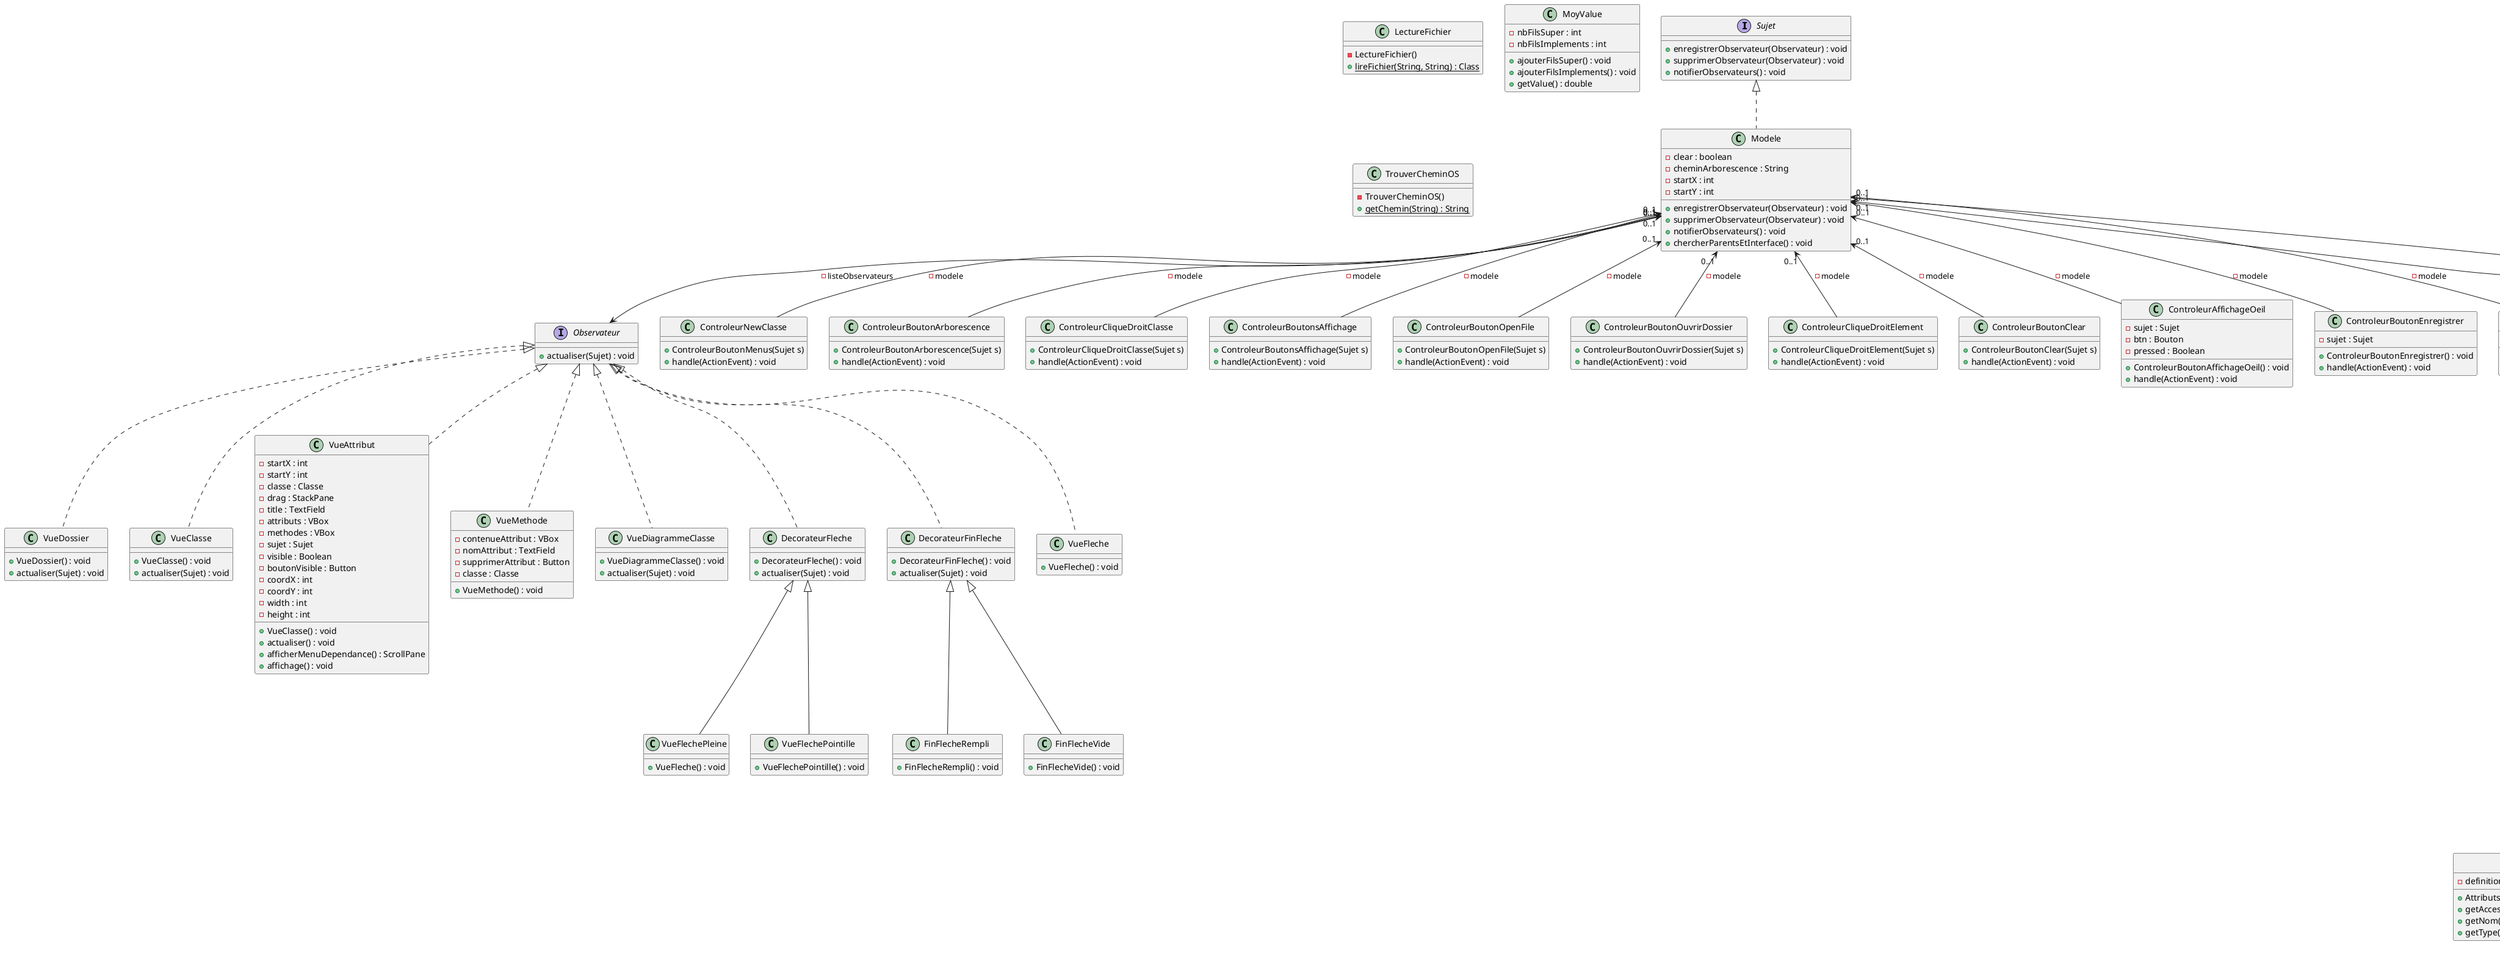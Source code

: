 @startuml Diagramme
Interface Sujet
{
    + enregistrerObservateur(Observateur) : void
    + supprimerObservateur(Observateur) : void
    + notifierObservateurs() : void
}

Interface Observateur
{
    + actualiser(Sujet) : void
}

class Modele
{
    - clear : boolean
    - cheminArborescence : String
    - startX : int
    - startY : int
    + enregistrerObservateur(Observateur) : void
    + supprimerObservateur(Observateur) : void
    + notifierObservateurs() : void
    + chercherParentsEtInterface() : void
}

Sujet <|.. Modele

class VueDossier
{
    + VueDossier() : void
    + actualiser(Sujet) : void
}

class VueClasse
{
    + VueClasse() : void
    + actualiser(Sujet) : void
}

class VueAttribut
{
    - startX : int
    - startY : int
    - classe : Classe
    - drag : StackPane
    - title : TextField
    - attributs : VBox
    - methodes : VBox
    - sujet : Sujet
    - visible : Boolean
    - boutonVisible : Button
    - coordX : int
    - coordY : int
    - width : int 
    - height : int
    + VueClasse() : void
    + actualiser() : void
    + afficherMenuDependance() : ScrollPane
    + affichage() : void
}

class VueMethode
{
    - contenueAttribut : VBox 
    - nomAttribut : TextField
    - supprimerAttribut : Button
    - classe : Classe
    + VueMethode() : void
}

class VueDiagrammeClasse
{
    + VueDiagrammeClasse() : void
    + actualiser(Sujet) : void
}
class DecorateurFleche
{
    + DecorateurFleche() : void
    + actualiser(Sujet) : void
}
class VueFlechePleine
{
    + VueFleche() : void
}
class VueFlechePointille
{
    + VueFlechePointille() : void
}
class DecorateurFinFleche
{
    + DecorateurFinFleche() : void
    + actualiser(Sujet) : void
}
class FinFlecheRempli
{
    + FinFlecheRempli() : void
}
class FinFlecheVide
{
    + FinFlecheVide() : void
}

class VueFleche
{
    + VueFleche() : void
}

Observateur <|.. VueDossier
Observateur <|.. VueClasse
Observateur <|.. VueDiagrammeClasse
Observateur <|.. DecorateurFleche
Observateur <|.. DecorateurFinFleche
Observateur <|.. VueAttribut
Observateur <|.. VueMethode
Observateur <|.. VueFleche
DecorateurFleche <|-- VueFlechePleine
DecorateurFleche <|-- VueFlechePointille
DecorateurFinFleche <|-- FinFlecheRempli
DecorateurFinFleche <|-- FinFlecheVide

class ControleurNewClasse
{
    + ControleurBoutonMenus(Sujet s)
    + handle(ActionEvent) : void
}

class ControleurBoutonArborescence
{
    + ControleurBoutonArborescence(Sujet s)
    + handle(ActionEvent) : void
}

class ControleurCliqueDroitClasse
{
    + ControleurCliqueDroitClasse(Sujet s)
    + handle(ActionEvent) : void
} 

class ControleurBoutonsAffichage
{
    + ControleurBoutonsAffichage(Sujet s)
    + handle(ActionEvent) : void
}

class ControleurBoutonOpenFile
{
    + ControleurBoutonOpenFile(Sujet s)
    + handle(ActionEvent) : void
}

class ControleurBoutonOuvrirDossier
{
    + ControleurBoutonOuvrirDossier(Sujet s)
    + handle(ActionEvent) : void
}

class ControleurCliqueDroitElement
{
    + ControleurCliqueDroitElement(Sujet s)
    + handle(ActionEvent) : void
}

class ControleurBoutonClear
{
    + ControleurBoutonClear(Sujet s)
    + handle(ActionEvent) : void
}

class ControleurAffichageOeil
{
    - sujet : Sujet
    - btn : Bouton
    - pressed : Boolean
    + ControleurBoutonAffichageOeil() : void
    + handle(ActionEvent) : void
}

class ControleurBoutonEnregistrer
{
    - sujet : Sujet
    + ControleurBoutonEnregistrer() : void
    + handle(ActionEvent) : void
}

class ControleurBoutonPaletteCouleur
{
    - sujet : Sujet
    + ControleurBoutonPaletteCouleur() : void
    + handle(ActionEvent) : void
}

class ControleurBoutonRecharger
{
    - sujet : Sujet
    + ControleurBoutonRecharger() : void
    + handle(ActionEvent) : void
}


Modele "0..1" <-- ControleurNewClasse : -modele
Modele "0..1" <-- ControleurBoutonArborescence : -modele
Modele "0..1" <-- ControleurCliqueDroitClasse : -modele
Modele "0..1" <-- ControleurBoutonsAffichage : -modele
Modele "0..1" <-- ControleurBoutonOpenFile : -modele
Modele "0..1" <-- ControleurBoutonOuvrirDossier : -modele
Modele "0..1" <-- ControleurCliqueDroitElement : -modele
Modele "0..1" <-- ControleurBoutonClear : -modele
Modele "0..1" <-- ControleurAffichageOeil : -modele
Modele "0..1" <-- ControleurBoutonEnregistrer : -modele
Modele "0..1" <-- ControleurBoutonPaletteCouleur : -modele
Modele "0..1" <-- ControleurBoutonRecharger : -modele

class Fichier
{
    - nom : String
    - chemin : String
    + Fichier(String, String)
    + getChemin() : String
    + getNom() : String
}

class Classe
{
    - compositionClasse : ArrayList<CompositionClasse>
    - type : String
    - superClasse : String
    - interfaces : ArrayList<String>
    + Classe(ArrayList<CompositionClasse>, String, String, String, ArrayList<String>)
    + lectureFichier() : void
}

class Dossier
{
    + Dossier(String, int, String)
    + lectureDossier() : void
}

abstract CompositionClasse
{
    - acces : String
    - nom : String
    - type : String
    + getAcces() : String
    + getNom() : String
}

class Attributs
{
    - definition : String
    + Attributs(String, String, String, String)
    + getAcces() : String
    + getNom() : String
    + getType() : String
}

class Methodes
{
    - definition : String
    - retour : String
    - parametres : ArrayList<String>
    + Methodes(String, String, String)
    + getAcces() : String
    + getNom() : String
    + getRetour() : String
    + getParametres() : ArrayList<String>
}

class Constructeurs
{
    - parametres : ArrayList<String>
    + Constructeurs(String, String)
    + getAcces() : String
    + getNom() : String
    + getParametres() : ArrayList<String>
}

class LectureFichier
{
    - LectureFichier()
    + {static} lireFichier(String, String) : Class
}

class MoyValue
{
    - nbFilsSuper : int
    - nbFilsImplements : int
    + ajouterFilsSuper() : void
    + ajouterFilsImplements() : void
    + getValue() : double
}

class TrouverCheminOS
{
    - TrouverCheminOS()
    + {static} getChemin(String) : String
}

CompositionClasse <|-- Attributs
CompositionClasse <|-- Methodes
CompositionClasse <|-- Constructeurs

Classe --> "1..*" CompositionClasse



Fichier <|-- Dossier
Dossier --> "1..*" Fichier : -ListeFichier
Fichier <|-- Classe

Modele --> Fichier : - listeFichiers
Modele --> Observateur : - listeObservateurs

@enduml